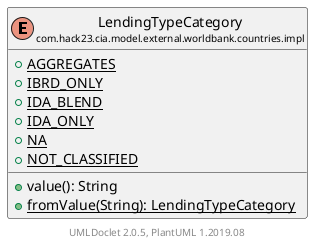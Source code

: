 @startuml
    set namespaceSeparator none
    hide empty fields
    hide empty methods

    enum "<size:14>LendingTypeCategory\n<size:10>com.hack23.cia.model.external.worldbank.countries.impl" as com.hack23.cia.model.external.worldbank.countries.impl.LendingTypeCategory [[LendingTypeCategory.html]] {
        {static} +AGGREGATES
        {static} +IBRD_ONLY
        {static} +IDA_BLEND
        {static} +IDA_ONLY
        {static} +NA
        {static} +NOT_CLASSIFIED
        +value(): String
        {static} +fromValue(String): LendingTypeCategory
    }

    center footer UMLDoclet 2.0.5, PlantUML 1.2019.08
@enduml
